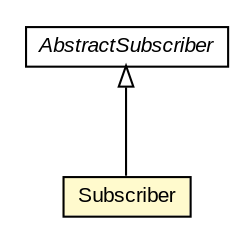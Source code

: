 #!/usr/local/bin/dot
#
# Class diagram 
# Generated by UMLGraph version 5.3 (http://www.umlgraph.org/)
#

digraph G {
	edge [fontname="arial",fontsize=10,labelfontname="arial",labelfontsize=10];
	node [fontname="arial",fontsize=10,shape=plaintext];
	nodesep=0.25;
	ranksep=0.5;
	// context.arch.subscriber.Subscriber
	c128648 [label=<<table title="context.arch.subscriber.Subscriber" border="0" cellborder="1" cellspacing="0" cellpadding="2" port="p" bgcolor="lemonChiffon" href="./Subscriber.html">
		<tr><td><table border="0" cellspacing="0" cellpadding="1">
<tr><td align="center" balign="center"> Subscriber </td></tr>
		</table></td></tr>
		</table>>, fontname="arial", fontcolor="black", fontsize=10.0];
	// context.arch.subscriber.AbstractSubscriber
	c128653 [label=<<table title="context.arch.subscriber.AbstractSubscriber" border="0" cellborder="1" cellspacing="0" cellpadding="2" port="p" href="./AbstractSubscriber.html">
		<tr><td><table border="0" cellspacing="0" cellpadding="1">
<tr><td align="center" balign="center"><font face="arial italic"> AbstractSubscriber </font></td></tr>
		</table></td></tr>
		</table>>, fontname="arial", fontcolor="black", fontsize=10.0];
	//context.arch.subscriber.Subscriber extends context.arch.subscriber.AbstractSubscriber
	c128653:p -> c128648:p [dir=back,arrowtail=empty];
}

